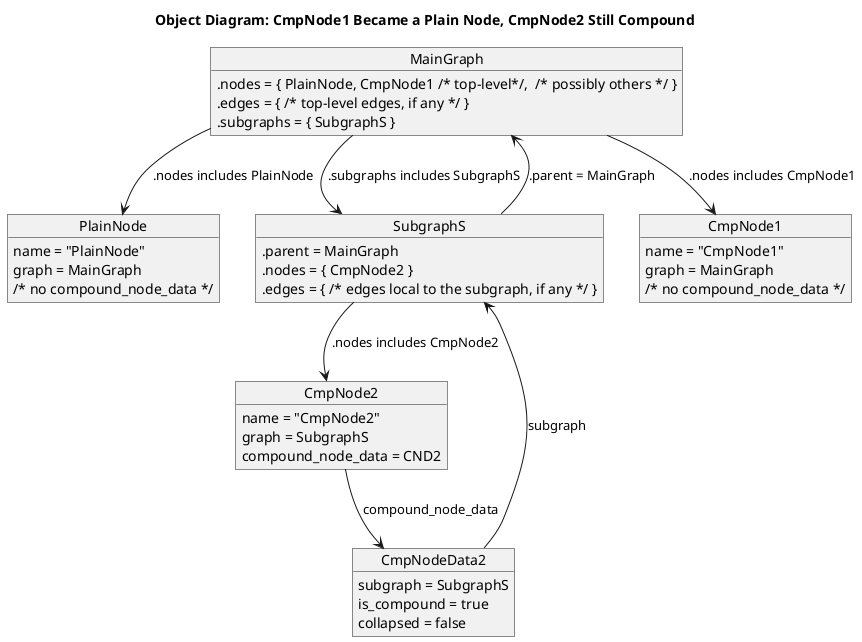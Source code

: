 @startuml
title Object Diagram: CmpNode1 Became a Plain Node, CmpNode2 Still Compound

' Main graph object, with fields .nodes, .edges, .subgraphs
object "MainGraph" as MG {
  .nodes = { PlainNode, CmpNode1 /* top-level*/,  /* possibly others */ }
  .edges = { /* top-level edges, if any */ }
  .subgraphs = { SubgraphS }
}

' A non-compound node living in the main graph
object "PlainNode" as PN {
  name = "PlainNode"
  graph = MainGraph
  /* no compound_node_data */
}

' Subgraph object, referencing the enclosed_node (MainGraph),
' plus local .nodes = { CmpNode1 (now plain), CmpNode2 (still compound) }
object "SubgraphS" as SG {
  .parent = MainGraph
  .nodes = { CmpNode2 }
  .edges = { /* edges local to the subgraph, if any */ }
}

' CmpNode1 is now a plain node in the subgraph => no compound_node_data
object "CmpNode1" as CN1 {
  name = "CmpNode1"
  graph = MainGraph
  /* no compound_node_data */
}

' CmpNode2 remains a compound node:
object "CmpNode2" as CN2 {
  name = "CmpNode2"
  graph = SubgraphS
  compound_node_data = CND2
}

' The compound node data for CmpNode2
object "CmpNodeData2" as CND2 {
  subgraph = SubgraphS
  is_compound = true
  collapsed = false
}

' Show relationships among these objects
MG --> SG : .subgraphs includes SubgraphS
SG --> MG : .parent = MainGraph

MG --> PN : .nodes includes PlainNode

' CmpNode1 is now just a normal node inside SubgraphS
MG --> CN1 : .nodes includes CmpNode1

' CmpNode2 is a compound node in SubgraphS
SG --> CN2 : .nodes includes CmpNode2

' CmpNode2 references its compound_node_data
CN2 --> CND2 : compound_node_data

' CND2 references the subgraph
CND2 --> SG : subgraph

@enduml
